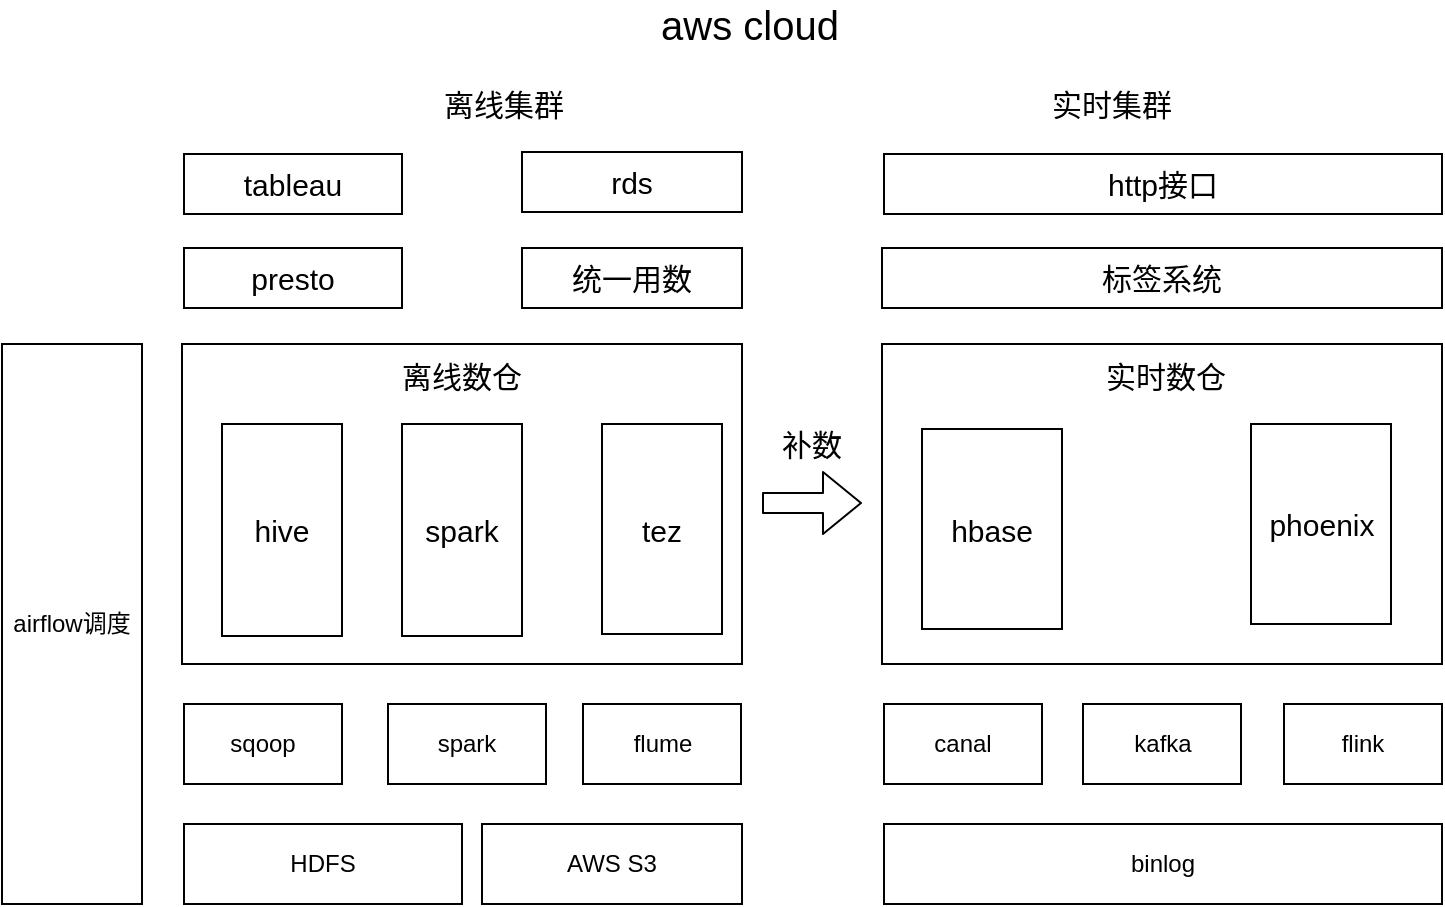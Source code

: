 <mxfile version="14.0.4" type="github"><diagram id="bIFuc6_pQIDev2zaLWd9" name="Page-1"><mxGraphModel dx="946" dy="458" grid="1" gridSize="10" guides="1" tooltips="1" connect="1" arrows="1" fold="1" page="1" pageScale="1" pageWidth="827" pageHeight="1169" math="0" shadow="0"><root><mxCell id="0"/><mxCell id="1" parent="0"/><mxCell id="MVyQ48nf2JYBs-kyZYLc-1" value="HDFS" style="rounded=0;whiteSpace=wrap;html=1;" parent="1" vertex="1"><mxGeometry x="151" y="450" width="139" height="40" as="geometry"/></mxCell><mxCell id="MVyQ48nf2JYBs-kyZYLc-5" value="" style="rounded=0;whiteSpace=wrap;html=1;" parent="1" vertex="1"><mxGeometry x="500" y="210" width="280" height="160" as="geometry"/></mxCell><mxCell id="MVyQ48nf2JYBs-kyZYLc-6" value="" style="rounded=0;whiteSpace=wrap;html=1;" parent="1" vertex="1"><mxGeometry x="150" y="210" width="280" height="160" as="geometry"/></mxCell><mxCell id="MVyQ48nf2JYBs-kyZYLc-7" value="离线集群" style="text;html=1;strokeColor=none;fillColor=none;align=center;verticalAlign=middle;whiteSpace=wrap;rounded=0;fontSize=15;" parent="1" vertex="1"><mxGeometry x="276" y="80" width="70" height="20" as="geometry"/></mxCell><mxCell id="MVyQ48nf2JYBs-kyZYLc-8" value="实时集群" style="text;html=1;strokeColor=none;fillColor=none;align=center;verticalAlign=middle;whiteSpace=wrap;rounded=0;fontSize=15;" parent="1" vertex="1"><mxGeometry x="580" y="80" width="70" height="20" as="geometry"/></mxCell><mxCell id="MVyQ48nf2JYBs-kyZYLc-9" value="aws cloud" style="text;html=1;strokeColor=none;fillColor=none;align=center;verticalAlign=middle;whiteSpace=wrap;rounded=0;fontSize=20;" parent="1" vertex="1"><mxGeometry x="364" y="40" width="140" height="20" as="geometry"/></mxCell><mxCell id="MVyQ48nf2JYBs-kyZYLc-11" value="" style="shape=flexArrow;endArrow=classic;html=1;fontSize=20;" parent="1" edge="1"><mxGeometry width="50" height="50" relative="1" as="geometry"><mxPoint x="440" y="289.5" as="sourcePoint"/><mxPoint x="490" y="289.5" as="targetPoint"/></mxGeometry></mxCell><mxCell id="MVyQ48nf2JYBs-kyZYLc-12" value="补数" style="text;html=1;strokeColor=none;fillColor=none;align=center;verticalAlign=middle;whiteSpace=wrap;rounded=0;fontSize=15;" parent="1" vertex="1"><mxGeometry x="445" y="250" width="40" height="20" as="geometry"/></mxCell><mxCell id="MVyQ48nf2JYBs-kyZYLc-13" value="hive" style="rounded=0;whiteSpace=wrap;html=1;fontSize=15;" parent="1" vertex="1"><mxGeometry x="170" y="250" width="60" height="106" as="geometry"/></mxCell><mxCell id="MVyQ48nf2JYBs-kyZYLc-14" value="presto" style="rounded=0;whiteSpace=wrap;html=1;fontSize=15;" parent="1" vertex="1"><mxGeometry x="151" y="162" width="109" height="30" as="geometry"/></mxCell><mxCell id="MVyQ48nf2JYBs-kyZYLc-15" value="spark" style="rounded=0;whiteSpace=wrap;html=1;fontSize=15;" parent="1" vertex="1"><mxGeometry x="260" y="250" width="60" height="106" as="geometry"/></mxCell><mxCell id="MVyQ48nf2JYBs-kyZYLc-16" value="tez" style="rounded=0;whiteSpace=wrap;html=1;fontSize=15;" parent="1" vertex="1"><mxGeometry x="360" y="250" width="60" height="105" as="geometry"/></mxCell><mxCell id="MVyQ48nf2JYBs-kyZYLc-17" value="统一用数" style="rounded=0;whiteSpace=wrap;html=1;fontSize=15;" parent="1" vertex="1"><mxGeometry x="320" y="162" width="110" height="30" as="geometry"/></mxCell><mxCell id="MVyQ48nf2JYBs-kyZYLc-19" value="标签系统" style="rounded=0;whiteSpace=wrap;html=1;fontSize=15;" parent="1" vertex="1"><mxGeometry x="500" y="162" width="280" height="30" as="geometry"/></mxCell><mxCell id="MVyQ48nf2JYBs-kyZYLc-20" value="rds" style="rounded=0;whiteSpace=wrap;html=1;fontSize=15;" parent="1" vertex="1"><mxGeometry x="320" y="114" width="110" height="30" as="geometry"/></mxCell><mxCell id="MVyQ48nf2JYBs-kyZYLc-21" value="tableau" style="rounded=0;whiteSpace=wrap;html=1;fontSize=15;" parent="1" vertex="1"><mxGeometry x="151" y="115" width="109" height="30" as="geometry"/></mxCell><mxCell id="MVyQ48nf2JYBs-kyZYLc-22" value="hbase" style="rounded=0;whiteSpace=wrap;html=1;fontSize=15;" parent="1" vertex="1"><mxGeometry x="520" y="252.5" width="70" height="100" as="geometry"/></mxCell><mxCell id="MVyQ48nf2JYBs-kyZYLc-23" value="phoenix" style="rounded=0;whiteSpace=wrap;html=1;fontSize=15;" parent="1" vertex="1"><mxGeometry x="684.5" y="250" width="70" height="100" as="geometry"/></mxCell><mxCell id="MVyQ48nf2JYBs-kyZYLc-24" value="airflow调度" style="rounded=0;whiteSpace=wrap;html=1;" parent="1" vertex="1"><mxGeometry x="60" y="210" width="70" height="280" as="geometry"/></mxCell><mxCell id="MVyQ48nf2JYBs-kyZYLc-25" value="AWS S3" style="rounded=0;whiteSpace=wrap;html=1;" parent="1" vertex="1"><mxGeometry x="300" y="450" width="130" height="40" as="geometry"/></mxCell><mxCell id="MVyQ48nf2JYBs-kyZYLc-26" value="离线数仓" style="text;html=1;strokeColor=none;fillColor=none;align=center;verticalAlign=middle;whiteSpace=wrap;rounded=0;fontSize=15;" parent="1" vertex="1"><mxGeometry x="248" y="216" width="84" height="20" as="geometry"/></mxCell><mxCell id="MVyQ48nf2JYBs-kyZYLc-28" value="实时数仓" style="text;html=1;strokeColor=none;fillColor=none;align=center;verticalAlign=middle;whiteSpace=wrap;rounded=0;fontSize=15;" parent="1" vertex="1"><mxGeometry x="600" y="216" width="84" height="20" as="geometry"/></mxCell><mxCell id="MVyQ48nf2JYBs-kyZYLc-31" value="http接口" style="rounded=0;whiteSpace=wrap;html=1;fontSize=15;" parent="1" vertex="1"><mxGeometry x="501" y="115" width="279" height="30" as="geometry"/></mxCell><mxCell id="MVyQ48nf2JYBs-kyZYLc-32" value="canal" style="rounded=0;whiteSpace=wrap;html=1;" parent="1" vertex="1"><mxGeometry x="501" y="390" width="79" height="40" as="geometry"/></mxCell><mxCell id="MVyQ48nf2JYBs-kyZYLc-36" value="binlog" style="rounded=0;whiteSpace=wrap;html=1;" parent="1" vertex="1"><mxGeometry x="501" y="450" width="279" height="40" as="geometry"/></mxCell><mxCell id="MVyQ48nf2JYBs-kyZYLc-37" value="kafka" style="rounded=0;whiteSpace=wrap;html=1;" parent="1" vertex="1"><mxGeometry x="600.5" y="390" width="79" height="40" as="geometry"/></mxCell><mxCell id="MVyQ48nf2JYBs-kyZYLc-38" value="flink" style="rounded=0;whiteSpace=wrap;html=1;" parent="1" vertex="1"><mxGeometry x="701" y="390" width="79" height="40" as="geometry"/></mxCell><mxCell id="MVyQ48nf2JYBs-kyZYLc-39" value="sqoop" style="rounded=0;whiteSpace=wrap;html=1;" parent="1" vertex="1"><mxGeometry x="151" y="390" width="79" height="40" as="geometry"/></mxCell><mxCell id="MVyQ48nf2JYBs-kyZYLc-40" value="spark" style="rounded=0;whiteSpace=wrap;html=1;" parent="1" vertex="1"><mxGeometry x="253" y="390" width="79" height="40" as="geometry"/></mxCell><mxCell id="MVyQ48nf2JYBs-kyZYLc-41" value="flume" style="rounded=0;whiteSpace=wrap;html=1;" parent="1" vertex="1"><mxGeometry x="350.5" y="390" width="79" height="40" as="geometry"/></mxCell></root></mxGraphModel></diagram></mxfile>